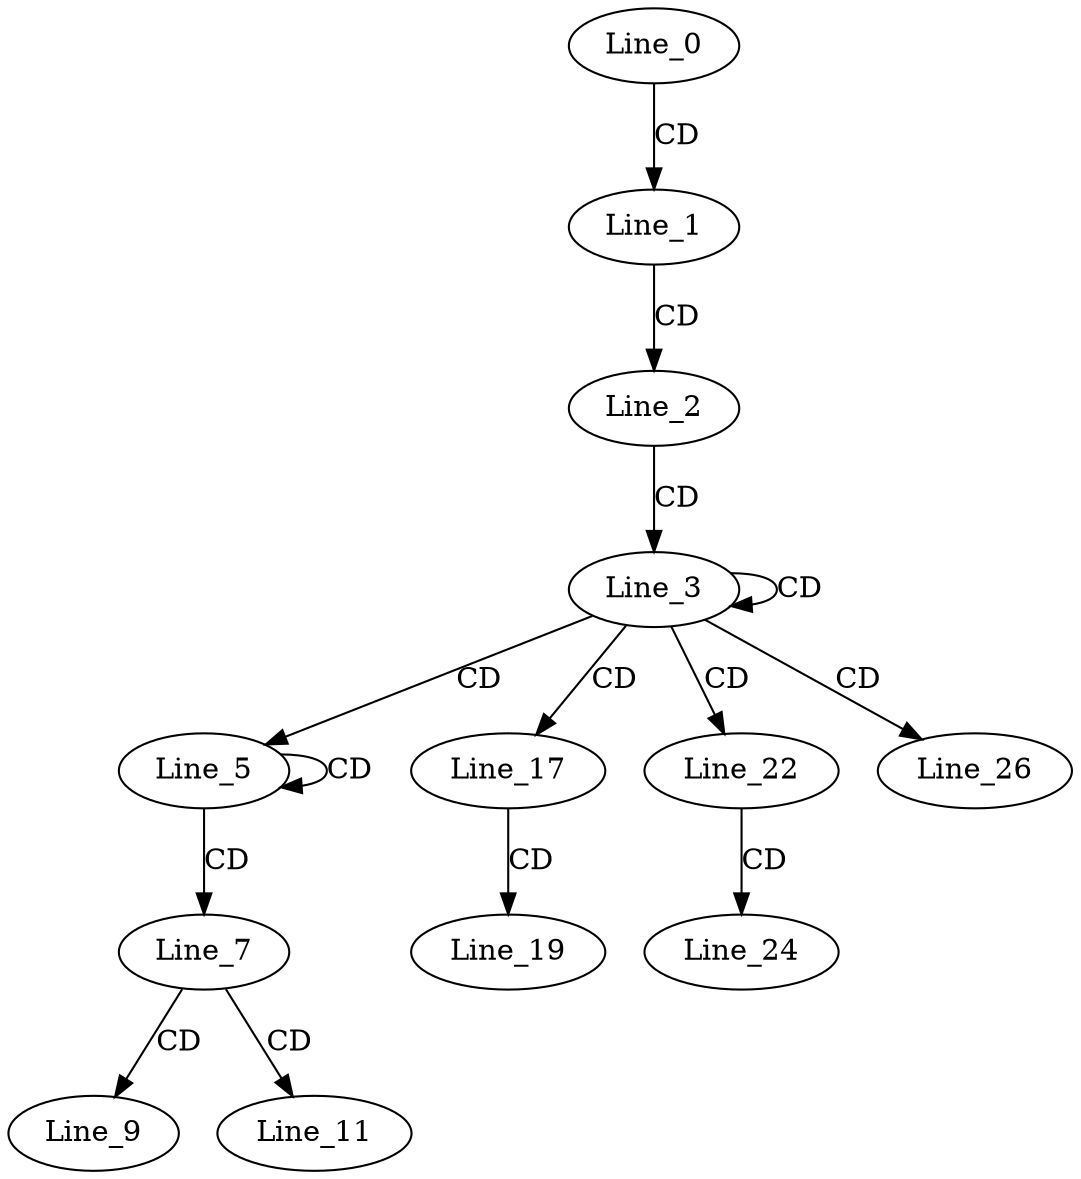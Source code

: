 digraph G {
  Line_0;
  Line_1;
  Line_2;
  Line_3;
  Line_5;
  Line_5;
  Line_7;
  Line_9;
  Line_11;
  Line_17;
  Line_19;
  Line_22;
  Line_24;
  Line_26;
  Line_0 -> Line_1 [ label="CD" ];
  Line_1 -> Line_2 [ label="CD" ];
  Line_2 -> Line_3 [ label="CD" ];
  Line_3 -> Line_3 [ label="CD" ];
  Line_3 -> Line_5 [ label="CD" ];
  Line_5 -> Line_5 [ label="CD" ];
  Line_5 -> Line_7 [ label="CD" ];
  Line_7 -> Line_9 [ label="CD" ];
  Line_7 -> Line_11 [ label="CD" ];
  Line_3 -> Line_17 [ label="CD" ];
  Line_17 -> Line_19 [ label="CD" ];
  Line_3 -> Line_22 [ label="CD" ];
  Line_22 -> Line_24 [ label="CD" ];
  Line_3 -> Line_26 [ label="CD" ];
}
